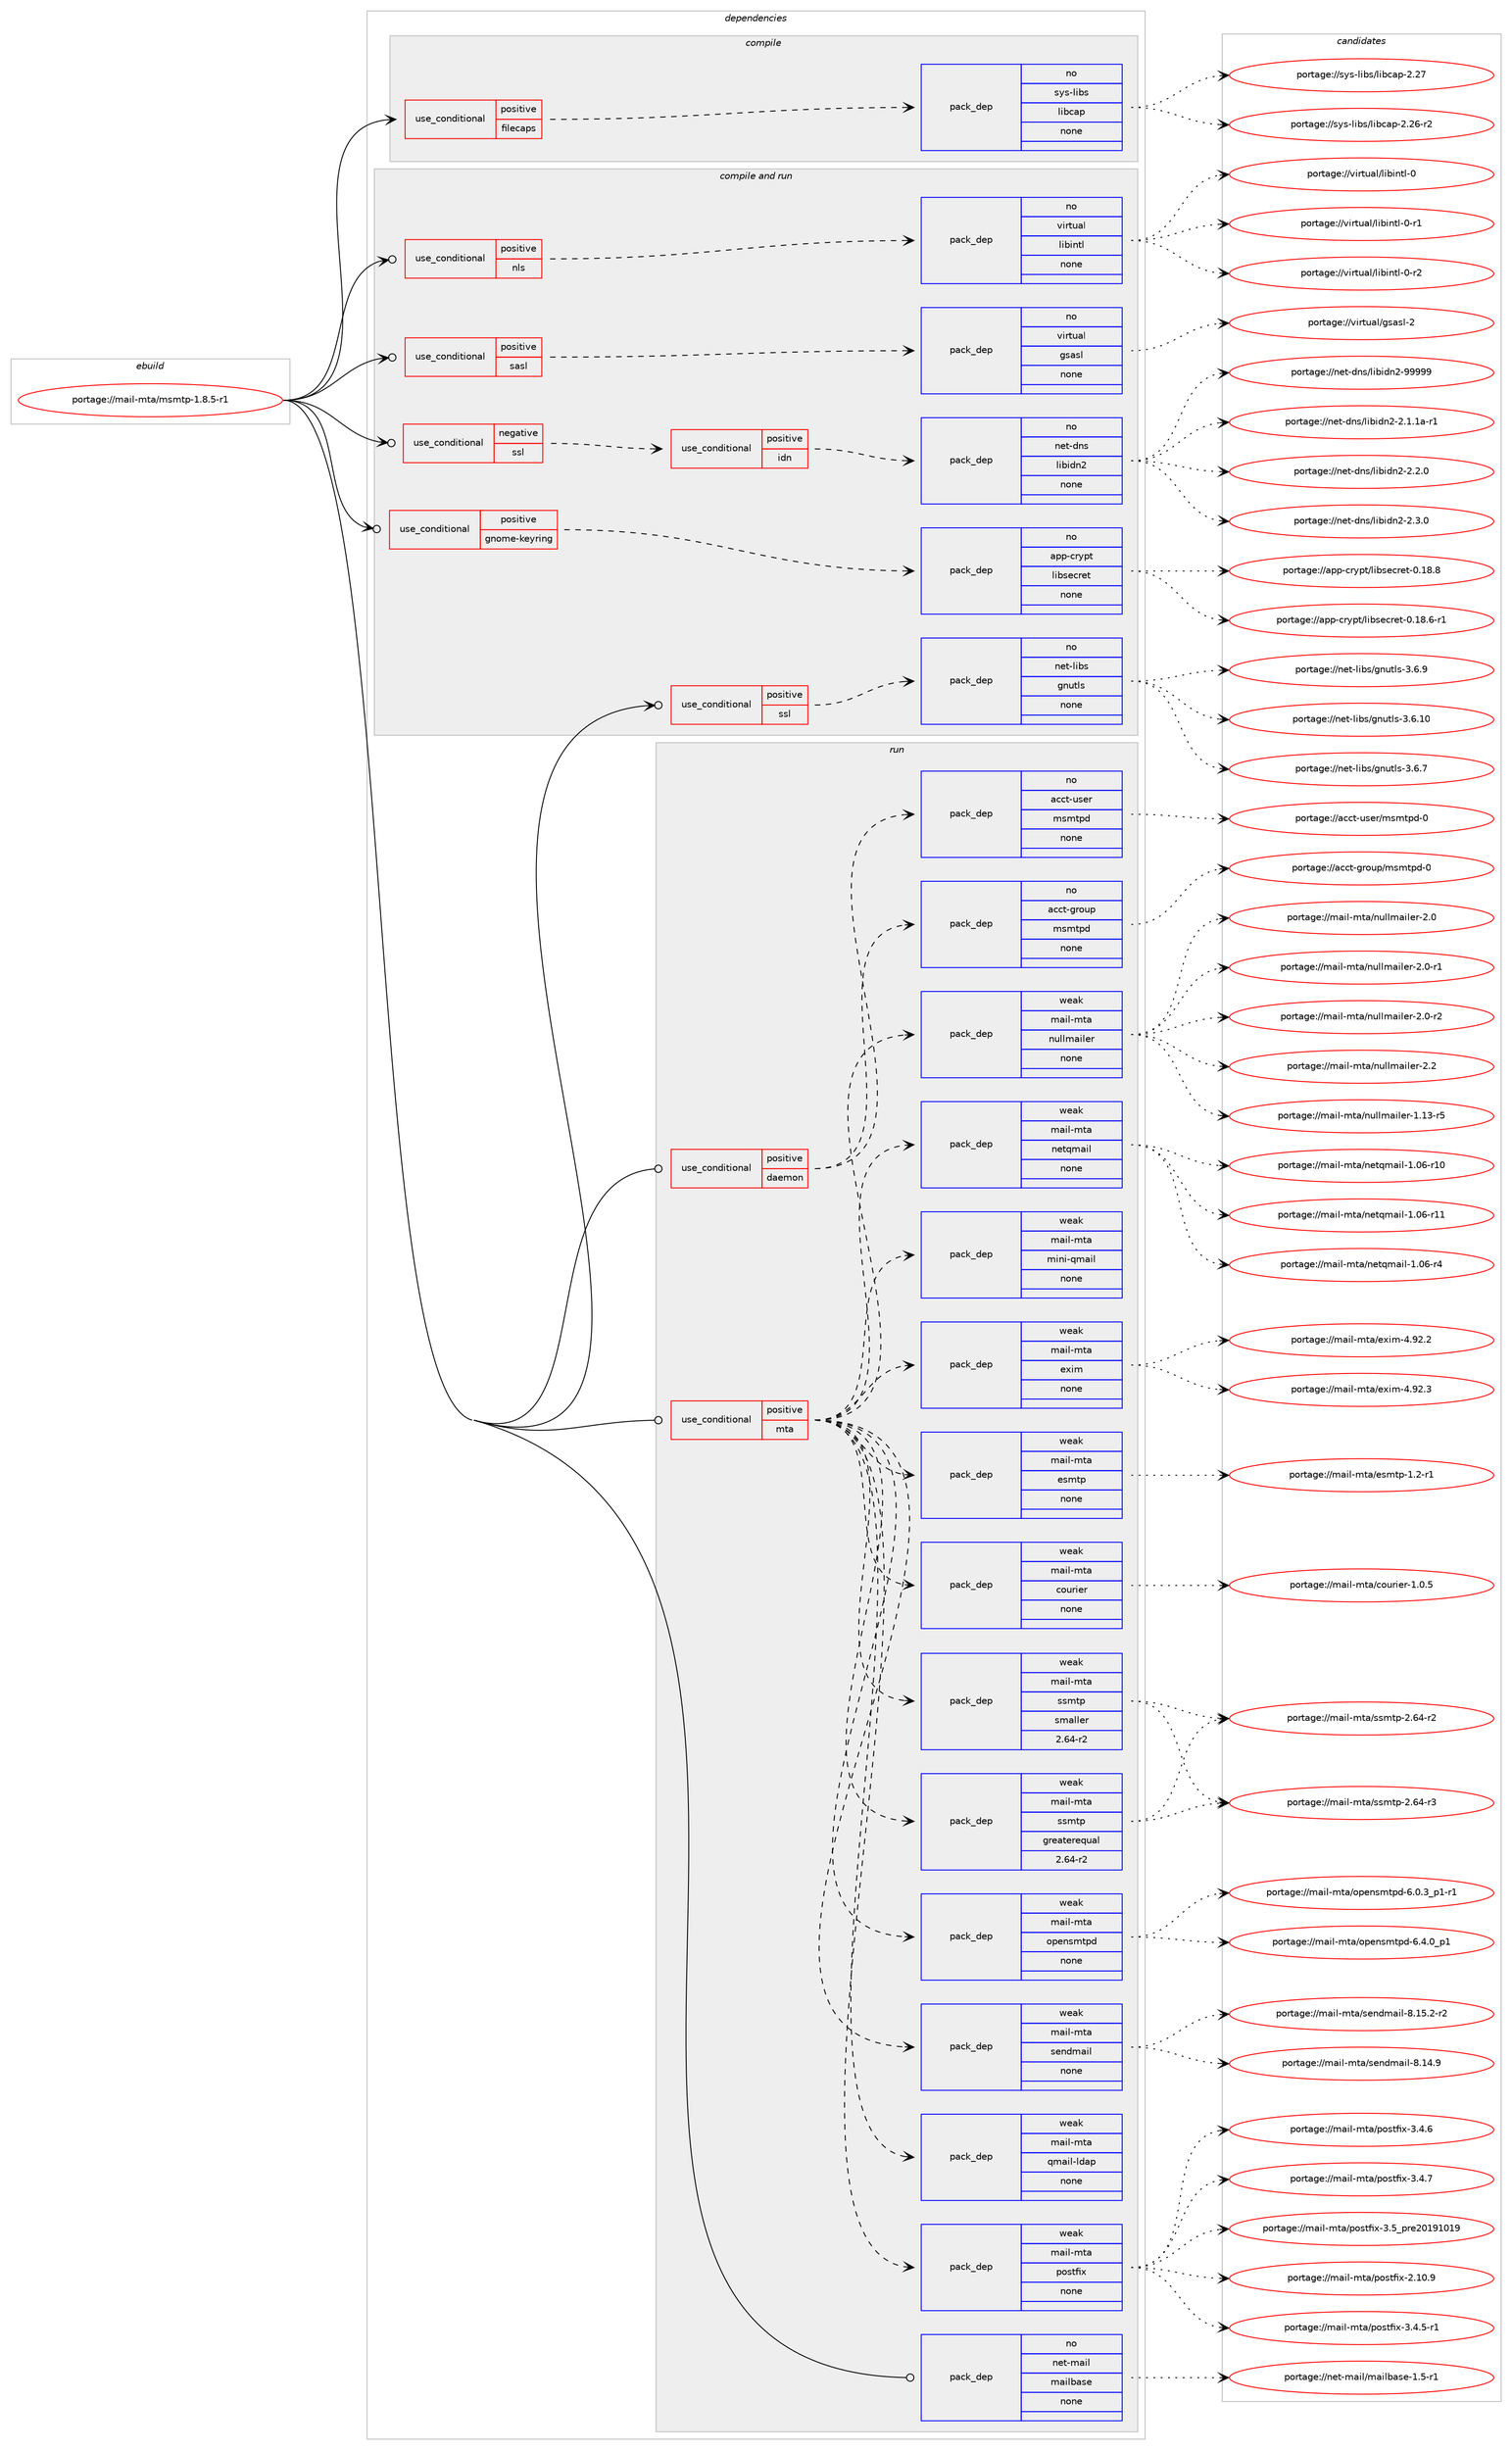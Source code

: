 digraph prolog {

# *************
# Graph options
# *************

newrank=true;
concentrate=true;
compound=true;
graph [rankdir=LR,fontname=Helvetica,fontsize=10,ranksep=1.5];#, ranksep=2.5, nodesep=0.2];
edge  [arrowhead=vee];
node  [fontname=Helvetica,fontsize=10];

# **********
# The ebuild
# **********

subgraph cluster_leftcol {
color=gray;
rank=same;
label=<<i>ebuild</i>>;
id [label="portage://mail-mta/msmtp-1.8.5-r1", color=red, width=4, href="../mail-mta/msmtp-1.8.5-r1.svg"];
}

# ****************
# The dependencies
# ****************

subgraph cluster_midcol {
color=gray;
label=<<i>dependencies</i>>;
subgraph cluster_compile {
fillcolor="#eeeeee";
style=filled;
label=<<i>compile</i>>;
subgraph cond77124 {
dependency306835 [label=<<TABLE BORDER="0" CELLBORDER="1" CELLSPACING="0" CELLPADDING="4"><TR><TD ROWSPAN="3" CELLPADDING="10">use_conditional</TD></TR><TR><TD>positive</TD></TR><TR><TD>filecaps</TD></TR></TABLE>>, shape=none, color=red];
subgraph pack224789 {
dependency306836 [label=<<TABLE BORDER="0" CELLBORDER="1" CELLSPACING="0" CELLPADDING="4" WIDTH="220"><TR><TD ROWSPAN="6" CELLPADDING="30">pack_dep</TD></TR><TR><TD WIDTH="110">no</TD></TR><TR><TD>sys-libs</TD></TR><TR><TD>libcap</TD></TR><TR><TD>none</TD></TR><TR><TD></TD></TR></TABLE>>, shape=none, color=blue];
}
dependency306835:e -> dependency306836:w [weight=20,style="dashed",arrowhead="vee"];
}
id:e -> dependency306835:w [weight=20,style="solid",arrowhead="vee"];
}
subgraph cluster_compileandrun {
fillcolor="#eeeeee";
style=filled;
label=<<i>compile and run</i>>;
subgraph cond77125 {
dependency306837 [label=<<TABLE BORDER="0" CELLBORDER="1" CELLSPACING="0" CELLPADDING="4"><TR><TD ROWSPAN="3" CELLPADDING="10">use_conditional</TD></TR><TR><TD>negative</TD></TR><TR><TD>ssl</TD></TR></TABLE>>, shape=none, color=red];
subgraph cond77126 {
dependency306838 [label=<<TABLE BORDER="0" CELLBORDER="1" CELLSPACING="0" CELLPADDING="4"><TR><TD ROWSPAN="3" CELLPADDING="10">use_conditional</TD></TR><TR><TD>positive</TD></TR><TR><TD>idn</TD></TR></TABLE>>, shape=none, color=red];
subgraph pack224790 {
dependency306839 [label=<<TABLE BORDER="0" CELLBORDER="1" CELLSPACING="0" CELLPADDING="4" WIDTH="220"><TR><TD ROWSPAN="6" CELLPADDING="30">pack_dep</TD></TR><TR><TD WIDTH="110">no</TD></TR><TR><TD>net-dns</TD></TR><TR><TD>libidn2</TD></TR><TR><TD>none</TD></TR><TR><TD></TD></TR></TABLE>>, shape=none, color=blue];
}
dependency306838:e -> dependency306839:w [weight=20,style="dashed",arrowhead="vee"];
}
dependency306837:e -> dependency306838:w [weight=20,style="dashed",arrowhead="vee"];
}
id:e -> dependency306837:w [weight=20,style="solid",arrowhead="odotvee"];
subgraph cond77127 {
dependency306840 [label=<<TABLE BORDER="0" CELLBORDER="1" CELLSPACING="0" CELLPADDING="4"><TR><TD ROWSPAN="3" CELLPADDING="10">use_conditional</TD></TR><TR><TD>positive</TD></TR><TR><TD>gnome-keyring</TD></TR></TABLE>>, shape=none, color=red];
subgraph pack224791 {
dependency306841 [label=<<TABLE BORDER="0" CELLBORDER="1" CELLSPACING="0" CELLPADDING="4" WIDTH="220"><TR><TD ROWSPAN="6" CELLPADDING="30">pack_dep</TD></TR><TR><TD WIDTH="110">no</TD></TR><TR><TD>app-crypt</TD></TR><TR><TD>libsecret</TD></TR><TR><TD>none</TD></TR><TR><TD></TD></TR></TABLE>>, shape=none, color=blue];
}
dependency306840:e -> dependency306841:w [weight=20,style="dashed",arrowhead="vee"];
}
id:e -> dependency306840:w [weight=20,style="solid",arrowhead="odotvee"];
subgraph cond77128 {
dependency306842 [label=<<TABLE BORDER="0" CELLBORDER="1" CELLSPACING="0" CELLPADDING="4"><TR><TD ROWSPAN="3" CELLPADDING="10">use_conditional</TD></TR><TR><TD>positive</TD></TR><TR><TD>nls</TD></TR></TABLE>>, shape=none, color=red];
subgraph pack224792 {
dependency306843 [label=<<TABLE BORDER="0" CELLBORDER="1" CELLSPACING="0" CELLPADDING="4" WIDTH="220"><TR><TD ROWSPAN="6" CELLPADDING="30">pack_dep</TD></TR><TR><TD WIDTH="110">no</TD></TR><TR><TD>virtual</TD></TR><TR><TD>libintl</TD></TR><TR><TD>none</TD></TR><TR><TD></TD></TR></TABLE>>, shape=none, color=blue];
}
dependency306842:e -> dependency306843:w [weight=20,style="dashed",arrowhead="vee"];
}
id:e -> dependency306842:w [weight=20,style="solid",arrowhead="odotvee"];
subgraph cond77129 {
dependency306844 [label=<<TABLE BORDER="0" CELLBORDER="1" CELLSPACING="0" CELLPADDING="4"><TR><TD ROWSPAN="3" CELLPADDING="10">use_conditional</TD></TR><TR><TD>positive</TD></TR><TR><TD>sasl</TD></TR></TABLE>>, shape=none, color=red];
subgraph pack224793 {
dependency306845 [label=<<TABLE BORDER="0" CELLBORDER="1" CELLSPACING="0" CELLPADDING="4" WIDTH="220"><TR><TD ROWSPAN="6" CELLPADDING="30">pack_dep</TD></TR><TR><TD WIDTH="110">no</TD></TR><TR><TD>virtual</TD></TR><TR><TD>gsasl</TD></TR><TR><TD>none</TD></TR><TR><TD></TD></TR></TABLE>>, shape=none, color=blue];
}
dependency306844:e -> dependency306845:w [weight=20,style="dashed",arrowhead="vee"];
}
id:e -> dependency306844:w [weight=20,style="solid",arrowhead="odotvee"];
subgraph cond77130 {
dependency306846 [label=<<TABLE BORDER="0" CELLBORDER="1" CELLSPACING="0" CELLPADDING="4"><TR><TD ROWSPAN="3" CELLPADDING="10">use_conditional</TD></TR><TR><TD>positive</TD></TR><TR><TD>ssl</TD></TR></TABLE>>, shape=none, color=red];
subgraph pack224794 {
dependency306847 [label=<<TABLE BORDER="0" CELLBORDER="1" CELLSPACING="0" CELLPADDING="4" WIDTH="220"><TR><TD ROWSPAN="6" CELLPADDING="30">pack_dep</TD></TR><TR><TD WIDTH="110">no</TD></TR><TR><TD>net-libs</TD></TR><TR><TD>gnutls</TD></TR><TR><TD>none</TD></TR><TR><TD></TD></TR></TABLE>>, shape=none, color=blue];
}
dependency306846:e -> dependency306847:w [weight=20,style="dashed",arrowhead="vee"];
}
id:e -> dependency306846:w [weight=20,style="solid",arrowhead="odotvee"];
}
subgraph cluster_run {
fillcolor="#eeeeee";
style=filled;
label=<<i>run</i>>;
subgraph cond77131 {
dependency306848 [label=<<TABLE BORDER="0" CELLBORDER="1" CELLSPACING="0" CELLPADDING="4"><TR><TD ROWSPAN="3" CELLPADDING="10">use_conditional</TD></TR><TR><TD>positive</TD></TR><TR><TD>daemon</TD></TR></TABLE>>, shape=none, color=red];
subgraph pack224795 {
dependency306849 [label=<<TABLE BORDER="0" CELLBORDER="1" CELLSPACING="0" CELLPADDING="4" WIDTH="220"><TR><TD ROWSPAN="6" CELLPADDING="30">pack_dep</TD></TR><TR><TD WIDTH="110">no</TD></TR><TR><TD>acct-group</TD></TR><TR><TD>msmtpd</TD></TR><TR><TD>none</TD></TR><TR><TD></TD></TR></TABLE>>, shape=none, color=blue];
}
dependency306848:e -> dependency306849:w [weight=20,style="dashed",arrowhead="vee"];
subgraph pack224796 {
dependency306850 [label=<<TABLE BORDER="0" CELLBORDER="1" CELLSPACING="0" CELLPADDING="4" WIDTH="220"><TR><TD ROWSPAN="6" CELLPADDING="30">pack_dep</TD></TR><TR><TD WIDTH="110">no</TD></TR><TR><TD>acct-user</TD></TR><TR><TD>msmtpd</TD></TR><TR><TD>none</TD></TR><TR><TD></TD></TR></TABLE>>, shape=none, color=blue];
}
dependency306848:e -> dependency306850:w [weight=20,style="dashed",arrowhead="vee"];
}
id:e -> dependency306848:w [weight=20,style="solid",arrowhead="odot"];
subgraph cond77132 {
dependency306851 [label=<<TABLE BORDER="0" CELLBORDER="1" CELLSPACING="0" CELLPADDING="4"><TR><TD ROWSPAN="3" CELLPADDING="10">use_conditional</TD></TR><TR><TD>positive</TD></TR><TR><TD>mta</TD></TR></TABLE>>, shape=none, color=red];
subgraph pack224797 {
dependency306852 [label=<<TABLE BORDER="0" CELLBORDER="1" CELLSPACING="0" CELLPADDING="4" WIDTH="220"><TR><TD ROWSPAN="6" CELLPADDING="30">pack_dep</TD></TR><TR><TD WIDTH="110">weak</TD></TR><TR><TD>mail-mta</TD></TR><TR><TD>courier</TD></TR><TR><TD>none</TD></TR><TR><TD></TD></TR></TABLE>>, shape=none, color=blue];
}
dependency306851:e -> dependency306852:w [weight=20,style="dashed",arrowhead="vee"];
subgraph pack224798 {
dependency306853 [label=<<TABLE BORDER="0" CELLBORDER="1" CELLSPACING="0" CELLPADDING="4" WIDTH="220"><TR><TD ROWSPAN="6" CELLPADDING="30">pack_dep</TD></TR><TR><TD WIDTH="110">weak</TD></TR><TR><TD>mail-mta</TD></TR><TR><TD>esmtp</TD></TR><TR><TD>none</TD></TR><TR><TD></TD></TR></TABLE>>, shape=none, color=blue];
}
dependency306851:e -> dependency306853:w [weight=20,style="dashed",arrowhead="vee"];
subgraph pack224799 {
dependency306854 [label=<<TABLE BORDER="0" CELLBORDER="1" CELLSPACING="0" CELLPADDING="4" WIDTH="220"><TR><TD ROWSPAN="6" CELLPADDING="30">pack_dep</TD></TR><TR><TD WIDTH="110">weak</TD></TR><TR><TD>mail-mta</TD></TR><TR><TD>exim</TD></TR><TR><TD>none</TD></TR><TR><TD></TD></TR></TABLE>>, shape=none, color=blue];
}
dependency306851:e -> dependency306854:w [weight=20,style="dashed",arrowhead="vee"];
subgraph pack224800 {
dependency306855 [label=<<TABLE BORDER="0" CELLBORDER="1" CELLSPACING="0" CELLPADDING="4" WIDTH="220"><TR><TD ROWSPAN="6" CELLPADDING="30">pack_dep</TD></TR><TR><TD WIDTH="110">weak</TD></TR><TR><TD>mail-mta</TD></TR><TR><TD>mini-qmail</TD></TR><TR><TD>none</TD></TR><TR><TD></TD></TR></TABLE>>, shape=none, color=blue];
}
dependency306851:e -> dependency306855:w [weight=20,style="dashed",arrowhead="vee"];
subgraph pack224801 {
dependency306856 [label=<<TABLE BORDER="0" CELLBORDER="1" CELLSPACING="0" CELLPADDING="4" WIDTH="220"><TR><TD ROWSPAN="6" CELLPADDING="30">pack_dep</TD></TR><TR><TD WIDTH="110">weak</TD></TR><TR><TD>mail-mta</TD></TR><TR><TD>netqmail</TD></TR><TR><TD>none</TD></TR><TR><TD></TD></TR></TABLE>>, shape=none, color=blue];
}
dependency306851:e -> dependency306856:w [weight=20,style="dashed",arrowhead="vee"];
subgraph pack224802 {
dependency306857 [label=<<TABLE BORDER="0" CELLBORDER="1" CELLSPACING="0" CELLPADDING="4" WIDTH="220"><TR><TD ROWSPAN="6" CELLPADDING="30">pack_dep</TD></TR><TR><TD WIDTH="110">weak</TD></TR><TR><TD>mail-mta</TD></TR><TR><TD>nullmailer</TD></TR><TR><TD>none</TD></TR><TR><TD></TD></TR></TABLE>>, shape=none, color=blue];
}
dependency306851:e -> dependency306857:w [weight=20,style="dashed",arrowhead="vee"];
subgraph pack224803 {
dependency306858 [label=<<TABLE BORDER="0" CELLBORDER="1" CELLSPACING="0" CELLPADDING="4" WIDTH="220"><TR><TD ROWSPAN="6" CELLPADDING="30">pack_dep</TD></TR><TR><TD WIDTH="110">weak</TD></TR><TR><TD>mail-mta</TD></TR><TR><TD>postfix</TD></TR><TR><TD>none</TD></TR><TR><TD></TD></TR></TABLE>>, shape=none, color=blue];
}
dependency306851:e -> dependency306858:w [weight=20,style="dashed",arrowhead="vee"];
subgraph pack224804 {
dependency306859 [label=<<TABLE BORDER="0" CELLBORDER="1" CELLSPACING="0" CELLPADDING="4" WIDTH="220"><TR><TD ROWSPAN="6" CELLPADDING="30">pack_dep</TD></TR><TR><TD WIDTH="110">weak</TD></TR><TR><TD>mail-mta</TD></TR><TR><TD>qmail-ldap</TD></TR><TR><TD>none</TD></TR><TR><TD></TD></TR></TABLE>>, shape=none, color=blue];
}
dependency306851:e -> dependency306859:w [weight=20,style="dashed",arrowhead="vee"];
subgraph pack224805 {
dependency306860 [label=<<TABLE BORDER="0" CELLBORDER="1" CELLSPACING="0" CELLPADDING="4" WIDTH="220"><TR><TD ROWSPAN="6" CELLPADDING="30">pack_dep</TD></TR><TR><TD WIDTH="110">weak</TD></TR><TR><TD>mail-mta</TD></TR><TR><TD>sendmail</TD></TR><TR><TD>none</TD></TR><TR><TD></TD></TR></TABLE>>, shape=none, color=blue];
}
dependency306851:e -> dependency306860:w [weight=20,style="dashed",arrowhead="vee"];
subgraph pack224806 {
dependency306861 [label=<<TABLE BORDER="0" CELLBORDER="1" CELLSPACING="0" CELLPADDING="4" WIDTH="220"><TR><TD ROWSPAN="6" CELLPADDING="30">pack_dep</TD></TR><TR><TD WIDTH="110">weak</TD></TR><TR><TD>mail-mta</TD></TR><TR><TD>opensmtpd</TD></TR><TR><TD>none</TD></TR><TR><TD></TD></TR></TABLE>>, shape=none, color=blue];
}
dependency306851:e -> dependency306861:w [weight=20,style="dashed",arrowhead="vee"];
subgraph pack224807 {
dependency306862 [label=<<TABLE BORDER="0" CELLBORDER="1" CELLSPACING="0" CELLPADDING="4" WIDTH="220"><TR><TD ROWSPAN="6" CELLPADDING="30">pack_dep</TD></TR><TR><TD WIDTH="110">weak</TD></TR><TR><TD>mail-mta</TD></TR><TR><TD>ssmtp</TD></TR><TR><TD>smaller</TD></TR><TR><TD>2.64-r2</TD></TR></TABLE>>, shape=none, color=blue];
}
dependency306851:e -> dependency306862:w [weight=20,style="dashed",arrowhead="vee"];
subgraph pack224808 {
dependency306863 [label=<<TABLE BORDER="0" CELLBORDER="1" CELLSPACING="0" CELLPADDING="4" WIDTH="220"><TR><TD ROWSPAN="6" CELLPADDING="30">pack_dep</TD></TR><TR><TD WIDTH="110">weak</TD></TR><TR><TD>mail-mta</TD></TR><TR><TD>ssmtp</TD></TR><TR><TD>greaterequal</TD></TR><TR><TD>2.64-r2</TD></TR></TABLE>>, shape=none, color=blue];
}
dependency306851:e -> dependency306863:w [weight=20,style="dashed",arrowhead="vee"];
}
id:e -> dependency306851:w [weight=20,style="solid",arrowhead="odot"];
subgraph pack224809 {
dependency306864 [label=<<TABLE BORDER="0" CELLBORDER="1" CELLSPACING="0" CELLPADDING="4" WIDTH="220"><TR><TD ROWSPAN="6" CELLPADDING="30">pack_dep</TD></TR><TR><TD WIDTH="110">no</TD></TR><TR><TD>net-mail</TD></TR><TR><TD>mailbase</TD></TR><TR><TD>none</TD></TR><TR><TD></TD></TR></TABLE>>, shape=none, color=blue];
}
id:e -> dependency306864:w [weight=20,style="solid",arrowhead="odot"];
}
}

# **************
# The candidates
# **************

subgraph cluster_choices {
rank=same;
color=gray;
label=<<i>candidates</i>>;

subgraph choice224789 {
color=black;
nodesep=1;
choiceportage11512111545108105981154710810598999711245504650544511450 [label="portage://sys-libs/libcap-2.26-r2", color=red, width=4,href="../sys-libs/libcap-2.26-r2.svg"];
choiceportage1151211154510810598115471081059899971124550465055 [label="portage://sys-libs/libcap-2.27", color=red, width=4,href="../sys-libs/libcap-2.27.svg"];
dependency306836:e -> choiceportage11512111545108105981154710810598999711245504650544511450:w [style=dotted,weight="100"];
dependency306836:e -> choiceportage1151211154510810598115471081059899971124550465055:w [style=dotted,weight="100"];
}
subgraph choice224790 {
color=black;
nodesep=1;
choiceportage11010111645100110115471081059810510011050455046494649974511449 [label="portage://net-dns/libidn2-2.1.1a-r1", color=red, width=4,href="../net-dns/libidn2-2.1.1a-r1.svg"];
choiceportage11010111645100110115471081059810510011050455046504648 [label="portage://net-dns/libidn2-2.2.0", color=red, width=4,href="../net-dns/libidn2-2.2.0.svg"];
choiceportage11010111645100110115471081059810510011050455046514648 [label="portage://net-dns/libidn2-2.3.0", color=red, width=4,href="../net-dns/libidn2-2.3.0.svg"];
choiceportage11010111645100110115471081059810510011050455757575757 [label="portage://net-dns/libidn2-99999", color=red, width=4,href="../net-dns/libidn2-99999.svg"];
dependency306839:e -> choiceportage11010111645100110115471081059810510011050455046494649974511449:w [style=dotted,weight="100"];
dependency306839:e -> choiceportage11010111645100110115471081059810510011050455046504648:w [style=dotted,weight="100"];
dependency306839:e -> choiceportage11010111645100110115471081059810510011050455046514648:w [style=dotted,weight="100"];
dependency306839:e -> choiceportage11010111645100110115471081059810510011050455757575757:w [style=dotted,weight="100"];
}
subgraph choice224791 {
color=black;
nodesep=1;
choiceportage971121124599114121112116471081059811510199114101116454846495646544511449 [label="portage://app-crypt/libsecret-0.18.6-r1", color=red, width=4,href="../app-crypt/libsecret-0.18.6-r1.svg"];
choiceportage97112112459911412111211647108105981151019911410111645484649564656 [label="portage://app-crypt/libsecret-0.18.8", color=red, width=4,href="../app-crypt/libsecret-0.18.8.svg"];
dependency306841:e -> choiceportage971121124599114121112116471081059811510199114101116454846495646544511449:w [style=dotted,weight="100"];
dependency306841:e -> choiceportage97112112459911412111211647108105981151019911410111645484649564656:w [style=dotted,weight="100"];
}
subgraph choice224792 {
color=black;
nodesep=1;
choiceportage1181051141161179710847108105981051101161084548 [label="portage://virtual/libintl-0", color=red, width=4,href="../virtual/libintl-0.svg"];
choiceportage11810511411611797108471081059810511011610845484511449 [label="portage://virtual/libintl-0-r1", color=red, width=4,href="../virtual/libintl-0-r1.svg"];
choiceportage11810511411611797108471081059810511011610845484511450 [label="portage://virtual/libintl-0-r2", color=red, width=4,href="../virtual/libintl-0-r2.svg"];
dependency306843:e -> choiceportage1181051141161179710847108105981051101161084548:w [style=dotted,weight="100"];
dependency306843:e -> choiceportage11810511411611797108471081059810511011610845484511449:w [style=dotted,weight="100"];
dependency306843:e -> choiceportage11810511411611797108471081059810511011610845484511450:w [style=dotted,weight="100"];
}
subgraph choice224793 {
color=black;
nodesep=1;
choiceportage1181051141161179710847103115971151084550 [label="portage://virtual/gsasl-2", color=red, width=4,href="../virtual/gsasl-2.svg"];
dependency306845:e -> choiceportage1181051141161179710847103115971151084550:w [style=dotted,weight="100"];
}
subgraph choice224794 {
color=black;
nodesep=1;
choiceportage11010111645108105981154710311011711610811545514654464948 [label="portage://net-libs/gnutls-3.6.10", color=red, width=4,href="../net-libs/gnutls-3.6.10.svg"];
choiceportage110101116451081059811547103110117116108115455146544655 [label="portage://net-libs/gnutls-3.6.7", color=red, width=4,href="../net-libs/gnutls-3.6.7.svg"];
choiceportage110101116451081059811547103110117116108115455146544657 [label="portage://net-libs/gnutls-3.6.9", color=red, width=4,href="../net-libs/gnutls-3.6.9.svg"];
dependency306847:e -> choiceportage11010111645108105981154710311011711610811545514654464948:w [style=dotted,weight="100"];
dependency306847:e -> choiceportage110101116451081059811547103110117116108115455146544655:w [style=dotted,weight="100"];
dependency306847:e -> choiceportage110101116451081059811547103110117116108115455146544657:w [style=dotted,weight="100"];
}
subgraph choice224795 {
color=black;
nodesep=1;
choiceportage97999911645103114111117112471091151091161121004548 [label="portage://acct-group/msmtpd-0", color=red, width=4,href="../acct-group/msmtpd-0.svg"];
dependency306849:e -> choiceportage97999911645103114111117112471091151091161121004548:w [style=dotted,weight="100"];
}
subgraph choice224796 {
color=black;
nodesep=1;
choiceportage97999911645117115101114471091151091161121004548 [label="portage://acct-user/msmtpd-0", color=red, width=4,href="../acct-user/msmtpd-0.svg"];
dependency306850:e -> choiceportage97999911645117115101114471091151091161121004548:w [style=dotted,weight="100"];
}
subgraph choice224797 {
color=black;
nodesep=1;
choiceportage1099710510845109116974799111117114105101114454946484653 [label="portage://mail-mta/courier-1.0.5", color=red, width=4,href="../mail-mta/courier-1.0.5.svg"];
dependency306852:e -> choiceportage1099710510845109116974799111117114105101114454946484653:w [style=dotted,weight="100"];
}
subgraph choice224798 {
color=black;
nodesep=1;
choiceportage10997105108451091169747101115109116112454946504511449 [label="portage://mail-mta/esmtp-1.2-r1", color=red, width=4,href="../mail-mta/esmtp-1.2-r1.svg"];
dependency306853:e -> choiceportage10997105108451091169747101115109116112454946504511449:w [style=dotted,weight="100"];
}
subgraph choice224799 {
color=black;
nodesep=1;
choiceportage1099710510845109116974710112010510945524657504650 [label="portage://mail-mta/exim-4.92.2", color=red, width=4,href="../mail-mta/exim-4.92.2.svg"];
choiceportage1099710510845109116974710112010510945524657504651 [label="portage://mail-mta/exim-4.92.3", color=red, width=4,href="../mail-mta/exim-4.92.3.svg"];
dependency306854:e -> choiceportage1099710510845109116974710112010510945524657504650:w [style=dotted,weight="100"];
dependency306854:e -> choiceportage1099710510845109116974710112010510945524657504651:w [style=dotted,weight="100"];
}
subgraph choice224800 {
color=black;
nodesep=1;
}
subgraph choice224801 {
color=black;
nodesep=1;
choiceportage10997105108451091169747110101116113109971051084549464854451144948 [label="portage://mail-mta/netqmail-1.06-r10", color=red, width=4,href="../mail-mta/netqmail-1.06-r10.svg"];
choiceportage10997105108451091169747110101116113109971051084549464854451144949 [label="portage://mail-mta/netqmail-1.06-r11", color=red, width=4,href="../mail-mta/netqmail-1.06-r11.svg"];
choiceportage109971051084510911697471101011161131099710510845494648544511452 [label="portage://mail-mta/netqmail-1.06-r4", color=red, width=4,href="../mail-mta/netqmail-1.06-r4.svg"];
dependency306856:e -> choiceportage10997105108451091169747110101116113109971051084549464854451144948:w [style=dotted,weight="100"];
dependency306856:e -> choiceportage10997105108451091169747110101116113109971051084549464854451144949:w [style=dotted,weight="100"];
dependency306856:e -> choiceportage109971051084510911697471101011161131099710510845494648544511452:w [style=dotted,weight="100"];
}
subgraph choice224802 {
color=black;
nodesep=1;
choiceportage109971051084510911697471101171081081099710510810111445494649514511453 [label="portage://mail-mta/nullmailer-1.13-r5", color=red, width=4,href="../mail-mta/nullmailer-1.13-r5.svg"];
choiceportage109971051084510911697471101171081081099710510810111445504648 [label="portage://mail-mta/nullmailer-2.0", color=red, width=4,href="../mail-mta/nullmailer-2.0.svg"];
choiceportage1099710510845109116974711011710810810997105108101114455046484511449 [label="portage://mail-mta/nullmailer-2.0-r1", color=red, width=4,href="../mail-mta/nullmailer-2.0-r1.svg"];
choiceportage1099710510845109116974711011710810810997105108101114455046484511450 [label="portage://mail-mta/nullmailer-2.0-r2", color=red, width=4,href="../mail-mta/nullmailer-2.0-r2.svg"];
choiceportage109971051084510911697471101171081081099710510810111445504650 [label="portage://mail-mta/nullmailer-2.2", color=red, width=4,href="../mail-mta/nullmailer-2.2.svg"];
dependency306857:e -> choiceportage109971051084510911697471101171081081099710510810111445494649514511453:w [style=dotted,weight="100"];
dependency306857:e -> choiceportage109971051084510911697471101171081081099710510810111445504648:w [style=dotted,weight="100"];
dependency306857:e -> choiceportage1099710510845109116974711011710810810997105108101114455046484511449:w [style=dotted,weight="100"];
dependency306857:e -> choiceportage1099710510845109116974711011710810810997105108101114455046484511450:w [style=dotted,weight="100"];
dependency306857:e -> choiceportage109971051084510911697471101171081081099710510810111445504650:w [style=dotted,weight="100"];
}
subgraph choice224803 {
color=black;
nodesep=1;
choiceportage1099710510845109116974711211111511610210512045504649484657 [label="portage://mail-mta/postfix-2.10.9", color=red, width=4,href="../mail-mta/postfix-2.10.9.svg"];
choiceportage109971051084510911697471121111151161021051204551465246534511449 [label="portage://mail-mta/postfix-3.4.5-r1", color=red, width=4,href="../mail-mta/postfix-3.4.5-r1.svg"];
choiceportage10997105108451091169747112111115116102105120455146524654 [label="portage://mail-mta/postfix-3.4.6", color=red, width=4,href="../mail-mta/postfix-3.4.6.svg"];
choiceportage10997105108451091169747112111115116102105120455146524655 [label="portage://mail-mta/postfix-3.4.7", color=red, width=4,href="../mail-mta/postfix-3.4.7.svg"];
choiceportage1099710510845109116974711211111511610210512045514653951121141015048495749484957 [label="portage://mail-mta/postfix-3.5_pre20191019", color=red, width=4,href="../mail-mta/postfix-3.5_pre20191019.svg"];
dependency306858:e -> choiceportage1099710510845109116974711211111511610210512045504649484657:w [style=dotted,weight="100"];
dependency306858:e -> choiceportage109971051084510911697471121111151161021051204551465246534511449:w [style=dotted,weight="100"];
dependency306858:e -> choiceportage10997105108451091169747112111115116102105120455146524654:w [style=dotted,weight="100"];
dependency306858:e -> choiceportage10997105108451091169747112111115116102105120455146524655:w [style=dotted,weight="100"];
dependency306858:e -> choiceportage1099710510845109116974711211111511610210512045514653951121141015048495749484957:w [style=dotted,weight="100"];
}
subgraph choice224804 {
color=black;
nodesep=1;
}
subgraph choice224805 {
color=black;
nodesep=1;
choiceportage109971051084510911697471151011101001099710510845564649524657 [label="portage://mail-mta/sendmail-8.14.9", color=red, width=4,href="../mail-mta/sendmail-8.14.9.svg"];
choiceportage1099710510845109116974711510111010010997105108455646495346504511450 [label="portage://mail-mta/sendmail-8.15.2-r2", color=red, width=4,href="../mail-mta/sendmail-8.15.2-r2.svg"];
dependency306860:e -> choiceportage109971051084510911697471151011101001099710510845564649524657:w [style=dotted,weight="100"];
dependency306860:e -> choiceportage1099710510845109116974711510111010010997105108455646495346504511450:w [style=dotted,weight="100"];
}
subgraph choice224806 {
color=black;
nodesep=1;
choiceportage1099710510845109116974711111210111011510911611210045544648465195112494511449 [label="portage://mail-mta/opensmtpd-6.0.3_p1-r1", color=red, width=4,href="../mail-mta/opensmtpd-6.0.3_p1-r1.svg"];
choiceportage109971051084510911697471111121011101151091161121004554465246489511249 [label="portage://mail-mta/opensmtpd-6.4.0_p1", color=red, width=4,href="../mail-mta/opensmtpd-6.4.0_p1.svg"];
dependency306861:e -> choiceportage1099710510845109116974711111210111011510911611210045544648465195112494511449:w [style=dotted,weight="100"];
dependency306861:e -> choiceportage109971051084510911697471111121011101151091161121004554465246489511249:w [style=dotted,weight="100"];
}
subgraph choice224807 {
color=black;
nodesep=1;
choiceportage1099710510845109116974711511510911611245504654524511450 [label="portage://mail-mta/ssmtp-2.64-r2", color=red, width=4,href="../mail-mta/ssmtp-2.64-r2.svg"];
choiceportage1099710510845109116974711511510911611245504654524511451 [label="portage://mail-mta/ssmtp-2.64-r3", color=red, width=4,href="../mail-mta/ssmtp-2.64-r3.svg"];
dependency306862:e -> choiceportage1099710510845109116974711511510911611245504654524511450:w [style=dotted,weight="100"];
dependency306862:e -> choiceportage1099710510845109116974711511510911611245504654524511451:w [style=dotted,weight="100"];
}
subgraph choice224808 {
color=black;
nodesep=1;
choiceportage1099710510845109116974711511510911611245504654524511450 [label="portage://mail-mta/ssmtp-2.64-r2", color=red, width=4,href="../mail-mta/ssmtp-2.64-r2.svg"];
choiceportage1099710510845109116974711511510911611245504654524511451 [label="portage://mail-mta/ssmtp-2.64-r3", color=red, width=4,href="../mail-mta/ssmtp-2.64-r3.svg"];
dependency306863:e -> choiceportage1099710510845109116974711511510911611245504654524511450:w [style=dotted,weight="100"];
dependency306863:e -> choiceportage1099710510845109116974711511510911611245504654524511451:w [style=dotted,weight="100"];
}
subgraph choice224809 {
color=black;
nodesep=1;
choiceportage110101116451099710510847109971051089897115101454946534511449 [label="portage://net-mail/mailbase-1.5-r1", color=red, width=4,href="../net-mail/mailbase-1.5-r1.svg"];
dependency306864:e -> choiceportage110101116451099710510847109971051089897115101454946534511449:w [style=dotted,weight="100"];
}
}

}
